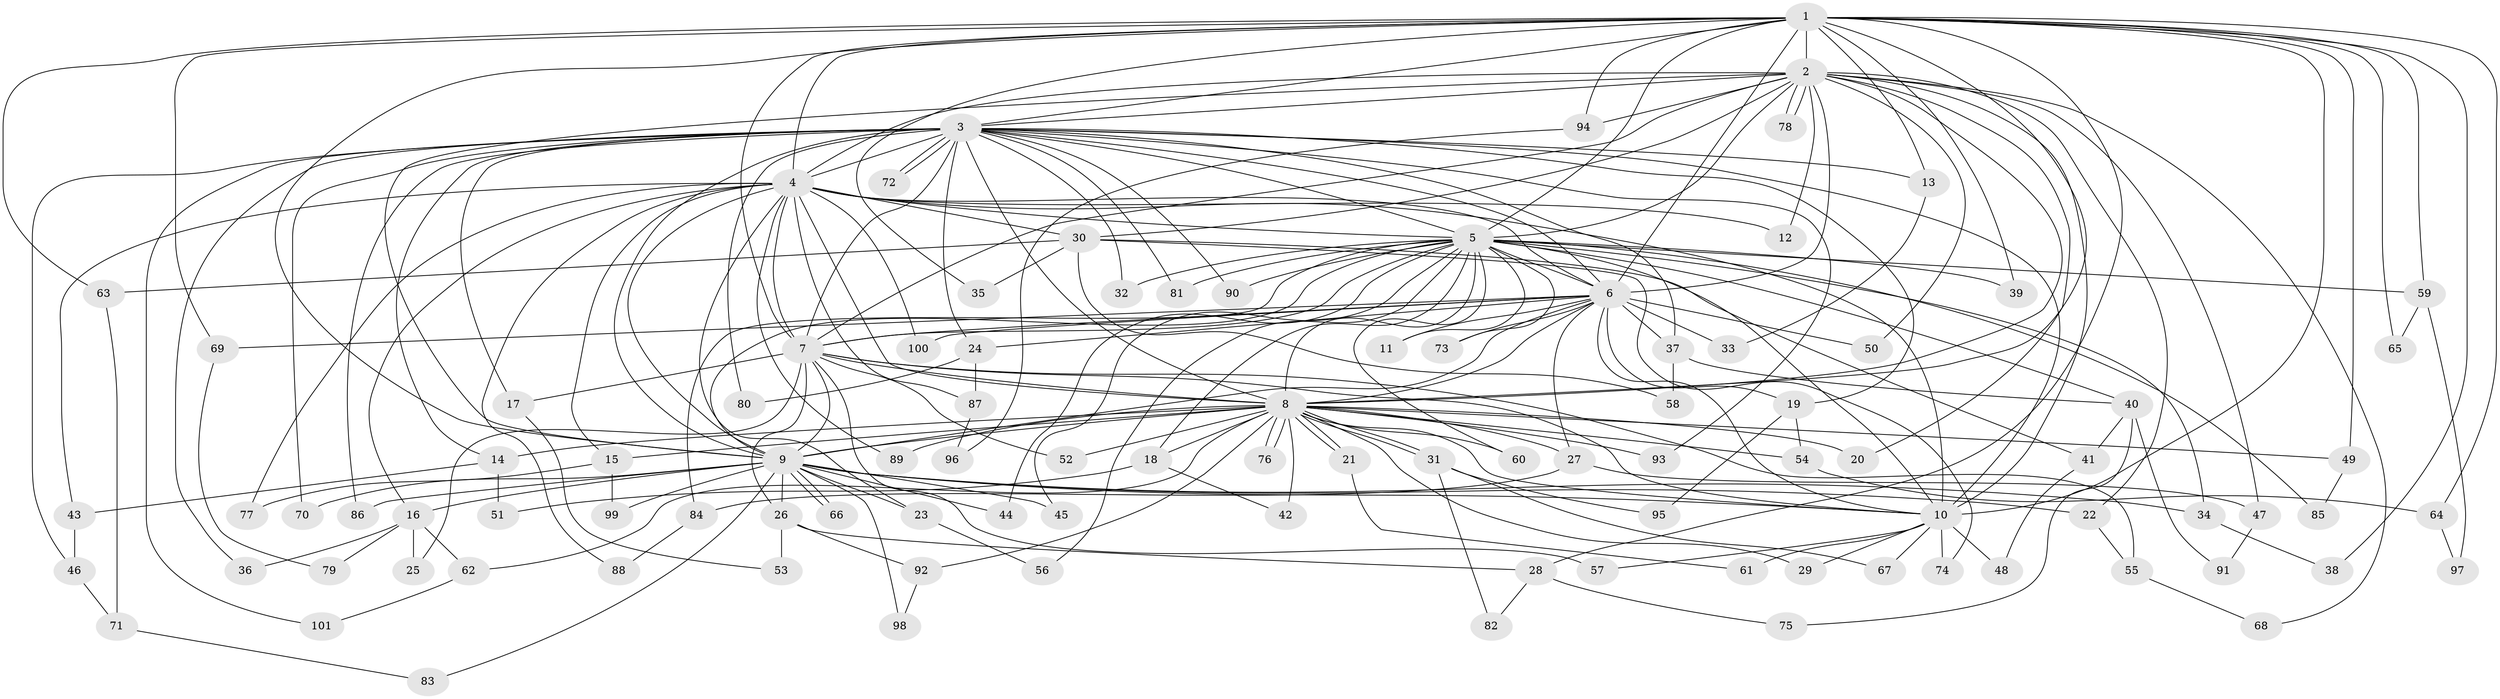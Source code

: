 // coarse degree distribution, {3: 0.4117647058823529, 18: 0.0392156862745098, 6: 0.0196078431372549, 5: 0.09803921568627451, 2: 0.13725490196078433, 15: 0.0392156862745098, 12: 0.0392156862745098, 1: 0.0784313725490196, 22: 0.0392156862745098, 4: 0.058823529411764705, 7: 0.0196078431372549, 21: 0.0196078431372549}
// Generated by graph-tools (version 1.1) at 2025/36/03/04/25 23:36:33]
// undirected, 101 vertices, 227 edges
graph export_dot {
  node [color=gray90,style=filled];
  1;
  2;
  3;
  4;
  5;
  6;
  7;
  8;
  9;
  10;
  11;
  12;
  13;
  14;
  15;
  16;
  17;
  18;
  19;
  20;
  21;
  22;
  23;
  24;
  25;
  26;
  27;
  28;
  29;
  30;
  31;
  32;
  33;
  34;
  35;
  36;
  37;
  38;
  39;
  40;
  41;
  42;
  43;
  44;
  45;
  46;
  47;
  48;
  49;
  50;
  51;
  52;
  53;
  54;
  55;
  56;
  57;
  58;
  59;
  60;
  61;
  62;
  63;
  64;
  65;
  66;
  67;
  68;
  69;
  70;
  71;
  72;
  73;
  74;
  75;
  76;
  77;
  78;
  79;
  80;
  81;
  82;
  83;
  84;
  85;
  86;
  87;
  88;
  89;
  90;
  91;
  92;
  93;
  94;
  95;
  96;
  97;
  98;
  99;
  100;
  101;
  1 -- 2;
  1 -- 3;
  1 -- 4;
  1 -- 5;
  1 -- 6;
  1 -- 7;
  1 -- 8;
  1 -- 9;
  1 -- 10;
  1 -- 13;
  1 -- 28;
  1 -- 35;
  1 -- 38;
  1 -- 39;
  1 -- 49;
  1 -- 59;
  1 -- 63;
  1 -- 64;
  1 -- 65;
  1 -- 69;
  1 -- 94;
  2 -- 3;
  2 -- 4;
  2 -- 5;
  2 -- 6;
  2 -- 7;
  2 -- 8;
  2 -- 9;
  2 -- 10;
  2 -- 12;
  2 -- 20;
  2 -- 22;
  2 -- 30;
  2 -- 47;
  2 -- 50;
  2 -- 68;
  2 -- 78;
  2 -- 78;
  2 -- 94;
  3 -- 4;
  3 -- 5;
  3 -- 6;
  3 -- 7;
  3 -- 8;
  3 -- 9;
  3 -- 10;
  3 -- 13;
  3 -- 14;
  3 -- 17;
  3 -- 19;
  3 -- 24;
  3 -- 32;
  3 -- 36;
  3 -- 37;
  3 -- 46;
  3 -- 70;
  3 -- 72;
  3 -- 72;
  3 -- 80;
  3 -- 81;
  3 -- 86;
  3 -- 90;
  3 -- 93;
  3 -- 101;
  4 -- 5;
  4 -- 6;
  4 -- 7;
  4 -- 8;
  4 -- 9;
  4 -- 10;
  4 -- 12;
  4 -- 15;
  4 -- 16;
  4 -- 23;
  4 -- 30;
  4 -- 43;
  4 -- 77;
  4 -- 87;
  4 -- 88;
  4 -- 89;
  4 -- 100;
  5 -- 6;
  5 -- 7;
  5 -- 8;
  5 -- 9;
  5 -- 10;
  5 -- 11;
  5 -- 18;
  5 -- 32;
  5 -- 34;
  5 -- 39;
  5 -- 40;
  5 -- 44;
  5 -- 45;
  5 -- 56;
  5 -- 59;
  5 -- 60;
  5 -- 73;
  5 -- 81;
  5 -- 84;
  5 -- 85;
  5 -- 90;
  6 -- 7;
  6 -- 8;
  6 -- 9;
  6 -- 10;
  6 -- 11;
  6 -- 19;
  6 -- 24;
  6 -- 27;
  6 -- 33;
  6 -- 37;
  6 -- 50;
  6 -- 69;
  6 -- 73;
  6 -- 100;
  7 -- 8;
  7 -- 9;
  7 -- 10;
  7 -- 17;
  7 -- 25;
  7 -- 26;
  7 -- 52;
  7 -- 55;
  7 -- 57;
  8 -- 9;
  8 -- 10;
  8 -- 14;
  8 -- 15;
  8 -- 18;
  8 -- 20;
  8 -- 21;
  8 -- 21;
  8 -- 27;
  8 -- 29;
  8 -- 31;
  8 -- 31;
  8 -- 42;
  8 -- 49;
  8 -- 52;
  8 -- 54;
  8 -- 60;
  8 -- 62;
  8 -- 76;
  8 -- 76;
  8 -- 89;
  8 -- 92;
  8 -- 93;
  9 -- 10;
  9 -- 16;
  9 -- 22;
  9 -- 23;
  9 -- 26;
  9 -- 34;
  9 -- 44;
  9 -- 45;
  9 -- 66;
  9 -- 66;
  9 -- 70;
  9 -- 83;
  9 -- 86;
  9 -- 98;
  9 -- 99;
  10 -- 29;
  10 -- 48;
  10 -- 57;
  10 -- 61;
  10 -- 67;
  10 -- 74;
  13 -- 33;
  14 -- 43;
  14 -- 51;
  15 -- 77;
  15 -- 99;
  16 -- 25;
  16 -- 36;
  16 -- 62;
  16 -- 79;
  17 -- 53;
  18 -- 42;
  18 -- 51;
  19 -- 54;
  19 -- 95;
  21 -- 61;
  22 -- 55;
  23 -- 56;
  24 -- 80;
  24 -- 87;
  26 -- 28;
  26 -- 53;
  26 -- 92;
  27 -- 47;
  27 -- 84;
  28 -- 75;
  28 -- 82;
  30 -- 35;
  30 -- 41;
  30 -- 58;
  30 -- 63;
  30 -- 74;
  31 -- 67;
  31 -- 82;
  31 -- 95;
  34 -- 38;
  37 -- 40;
  37 -- 58;
  40 -- 41;
  40 -- 75;
  40 -- 91;
  41 -- 48;
  43 -- 46;
  46 -- 71;
  47 -- 91;
  49 -- 85;
  54 -- 64;
  55 -- 68;
  59 -- 65;
  59 -- 97;
  62 -- 101;
  63 -- 71;
  64 -- 97;
  69 -- 79;
  71 -- 83;
  84 -- 88;
  87 -- 96;
  92 -- 98;
  94 -- 96;
}
